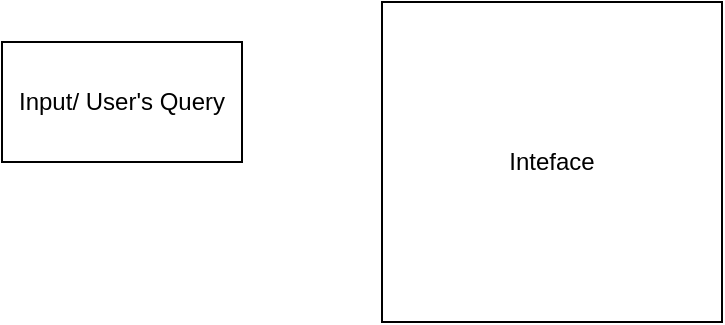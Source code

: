 <mxfile version="26.2.10">
  <diagram name="Page-1" id="JaTxogiYewoOS1oY42Er">
    <mxGraphModel dx="2494" dy="743" grid="1" gridSize="10" guides="1" tooltips="1" connect="1" arrows="1" fold="1" page="1" pageScale="1" pageWidth="827" pageHeight="1169" math="0" shadow="0">
      <root>
        <mxCell id="0" />
        <mxCell id="1" parent="0" />
        <mxCell id="1A07JjEnzSDgfy75ZeXQ-1" value="Input/ User&#39;s Query" style="rounded=0;whiteSpace=wrap;html=1;" vertex="1" parent="1">
          <mxGeometry x="-10" y="340" width="120" height="60" as="geometry" />
        </mxCell>
        <mxCell id="1A07JjEnzSDgfy75ZeXQ-2" value="Inteface" style="rounded=0;whiteSpace=wrap;html=1;" vertex="1" parent="1">
          <mxGeometry x="180" y="320" width="170" height="160" as="geometry" />
        </mxCell>
      </root>
    </mxGraphModel>
  </diagram>
</mxfile>
